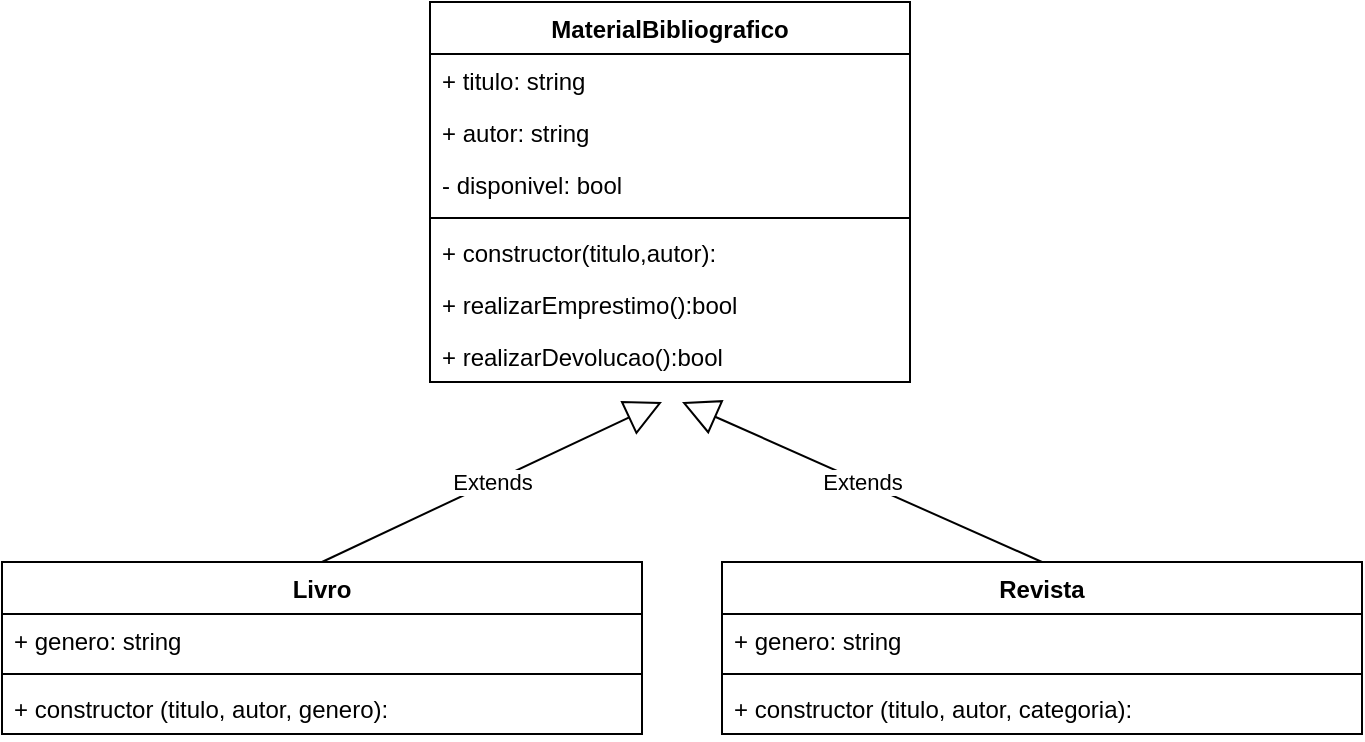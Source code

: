 <mxfile version="23.0.0" type="device">
  <diagram id="C5RBs43oDa-KdzZeNtuy" name="Page-1">
    <mxGraphModel dx="1434" dy="780" grid="1" gridSize="10" guides="1" tooltips="1" connect="1" arrows="1" fold="1" page="1" pageScale="1" pageWidth="827" pageHeight="1169" math="0" shadow="0">
      <root>
        <mxCell id="WIyWlLk6GJQsqaUBKTNV-0" />
        <mxCell id="WIyWlLk6GJQsqaUBKTNV-1" parent="WIyWlLk6GJQsqaUBKTNV-0" />
        <mxCell id="rMK-zZD4hH-cg0iojOT8-0" value="MaterialBibliografico" style="swimlane;fontStyle=1;align=center;verticalAlign=top;childLayout=stackLayout;horizontal=1;startSize=26;horizontalStack=0;resizeParent=1;resizeParentMax=0;resizeLast=0;collapsible=1;marginBottom=0;whiteSpace=wrap;html=1;" vertex="1" parent="WIyWlLk6GJQsqaUBKTNV-1">
          <mxGeometry x="294" y="40" width="240" height="190" as="geometry" />
        </mxCell>
        <mxCell id="rMK-zZD4hH-cg0iojOT8-1" value="+ titulo: string" style="text;strokeColor=none;fillColor=none;align=left;verticalAlign=top;spacingLeft=4;spacingRight=4;overflow=hidden;rotatable=0;points=[[0,0.5],[1,0.5]];portConstraint=eastwest;whiteSpace=wrap;html=1;" vertex="1" parent="rMK-zZD4hH-cg0iojOT8-0">
          <mxGeometry y="26" width="240" height="26" as="geometry" />
        </mxCell>
        <mxCell id="rMK-zZD4hH-cg0iojOT8-6" value="+ autor: string" style="text;strokeColor=none;fillColor=none;align=left;verticalAlign=top;spacingLeft=4;spacingRight=4;overflow=hidden;rotatable=0;points=[[0,0.5],[1,0.5]];portConstraint=eastwest;whiteSpace=wrap;html=1;" vertex="1" parent="rMK-zZD4hH-cg0iojOT8-0">
          <mxGeometry y="52" width="240" height="26" as="geometry" />
        </mxCell>
        <mxCell id="rMK-zZD4hH-cg0iojOT8-7" value="- disponivel: bool" style="text;strokeColor=none;fillColor=none;align=left;verticalAlign=top;spacingLeft=4;spacingRight=4;overflow=hidden;rotatable=0;points=[[0,0.5],[1,0.5]];portConstraint=eastwest;whiteSpace=wrap;html=1;" vertex="1" parent="rMK-zZD4hH-cg0iojOT8-0">
          <mxGeometry y="78" width="240" height="26" as="geometry" />
        </mxCell>
        <mxCell id="rMK-zZD4hH-cg0iojOT8-2" value="" style="line;strokeWidth=1;fillColor=none;align=left;verticalAlign=middle;spacingTop=-1;spacingLeft=3;spacingRight=3;rotatable=0;labelPosition=right;points=[];portConstraint=eastwest;strokeColor=inherit;" vertex="1" parent="rMK-zZD4hH-cg0iojOT8-0">
          <mxGeometry y="104" width="240" height="8" as="geometry" />
        </mxCell>
        <mxCell id="rMK-zZD4hH-cg0iojOT8-3" value="+ constructor(titulo,autor):&amp;nbsp;" style="text;strokeColor=none;fillColor=none;align=left;verticalAlign=top;spacingLeft=4;spacingRight=4;overflow=hidden;rotatable=0;points=[[0,0.5],[1,0.5]];portConstraint=eastwest;whiteSpace=wrap;html=1;" vertex="1" parent="rMK-zZD4hH-cg0iojOT8-0">
          <mxGeometry y="112" width="240" height="26" as="geometry" />
        </mxCell>
        <mxCell id="rMK-zZD4hH-cg0iojOT8-8" value="+ realizarEmprestimo():bool&amp;nbsp;" style="text;strokeColor=none;fillColor=none;align=left;verticalAlign=top;spacingLeft=4;spacingRight=4;overflow=hidden;rotatable=0;points=[[0,0.5],[1,0.5]];portConstraint=eastwest;whiteSpace=wrap;html=1;" vertex="1" parent="rMK-zZD4hH-cg0iojOT8-0">
          <mxGeometry y="138" width="240" height="26" as="geometry" />
        </mxCell>
        <mxCell id="rMK-zZD4hH-cg0iojOT8-9" value="+ realizarDevolucao():bool&amp;nbsp;" style="text;strokeColor=none;fillColor=none;align=left;verticalAlign=top;spacingLeft=4;spacingRight=4;overflow=hidden;rotatable=0;points=[[0,0.5],[1,0.5]];portConstraint=eastwest;whiteSpace=wrap;html=1;" vertex="1" parent="rMK-zZD4hH-cg0iojOT8-0">
          <mxGeometry y="164" width="240" height="26" as="geometry" />
        </mxCell>
        <mxCell id="rMK-zZD4hH-cg0iojOT8-10" value="Livro" style="swimlane;fontStyle=1;align=center;verticalAlign=top;childLayout=stackLayout;horizontal=1;startSize=26;horizontalStack=0;resizeParent=1;resizeParentMax=0;resizeLast=0;collapsible=1;marginBottom=0;whiteSpace=wrap;html=1;" vertex="1" parent="WIyWlLk6GJQsqaUBKTNV-1">
          <mxGeometry x="80" y="320" width="320" height="86" as="geometry" />
        </mxCell>
        <mxCell id="rMK-zZD4hH-cg0iojOT8-11" value="+ genero: string" style="text;strokeColor=none;fillColor=none;align=left;verticalAlign=top;spacingLeft=4;spacingRight=4;overflow=hidden;rotatable=0;points=[[0,0.5],[1,0.5]];portConstraint=eastwest;whiteSpace=wrap;html=1;" vertex="1" parent="rMK-zZD4hH-cg0iojOT8-10">
          <mxGeometry y="26" width="320" height="26" as="geometry" />
        </mxCell>
        <mxCell id="rMK-zZD4hH-cg0iojOT8-12" value="" style="line;strokeWidth=1;fillColor=none;align=left;verticalAlign=middle;spacingTop=-1;spacingLeft=3;spacingRight=3;rotatable=0;labelPosition=right;points=[];portConstraint=eastwest;strokeColor=inherit;" vertex="1" parent="rMK-zZD4hH-cg0iojOT8-10">
          <mxGeometry y="52" width="320" height="8" as="geometry" />
        </mxCell>
        <mxCell id="rMK-zZD4hH-cg0iojOT8-13" value="+ constructor (titulo, autor, genero):" style="text;strokeColor=none;fillColor=none;align=left;verticalAlign=top;spacingLeft=4;spacingRight=4;overflow=hidden;rotatable=0;points=[[0,0.5],[1,0.5]];portConstraint=eastwest;whiteSpace=wrap;html=1;" vertex="1" parent="rMK-zZD4hH-cg0iojOT8-10">
          <mxGeometry y="60" width="320" height="26" as="geometry" />
        </mxCell>
        <mxCell id="rMK-zZD4hH-cg0iojOT8-14" value="Extends" style="endArrow=block;endSize=16;endFill=0;html=1;rounded=0;exitX=0.5;exitY=0;exitDx=0;exitDy=0;exitPerimeter=0;" edge="1" parent="WIyWlLk6GJQsqaUBKTNV-1" source="rMK-zZD4hH-cg0iojOT8-10">
          <mxGeometry width="160" relative="1" as="geometry">
            <mxPoint x="440" y="310" as="sourcePoint" />
            <mxPoint x="410" y="240" as="targetPoint" />
          </mxGeometry>
        </mxCell>
        <mxCell id="rMK-zZD4hH-cg0iojOT8-15" value="Revista" style="swimlane;fontStyle=1;align=center;verticalAlign=top;childLayout=stackLayout;horizontal=1;startSize=26;horizontalStack=0;resizeParent=1;resizeParentMax=0;resizeLast=0;collapsible=1;marginBottom=0;whiteSpace=wrap;html=1;" vertex="1" parent="WIyWlLk6GJQsqaUBKTNV-1">
          <mxGeometry x="440" y="320" width="320" height="86" as="geometry" />
        </mxCell>
        <mxCell id="rMK-zZD4hH-cg0iojOT8-16" value="+ genero: string" style="text;strokeColor=none;fillColor=none;align=left;verticalAlign=top;spacingLeft=4;spacingRight=4;overflow=hidden;rotatable=0;points=[[0,0.5],[1,0.5]];portConstraint=eastwest;whiteSpace=wrap;html=1;" vertex="1" parent="rMK-zZD4hH-cg0iojOT8-15">
          <mxGeometry y="26" width="320" height="26" as="geometry" />
        </mxCell>
        <mxCell id="rMK-zZD4hH-cg0iojOT8-17" value="" style="line;strokeWidth=1;fillColor=none;align=left;verticalAlign=middle;spacingTop=-1;spacingLeft=3;spacingRight=3;rotatable=0;labelPosition=right;points=[];portConstraint=eastwest;strokeColor=inherit;" vertex="1" parent="rMK-zZD4hH-cg0iojOT8-15">
          <mxGeometry y="52" width="320" height="8" as="geometry" />
        </mxCell>
        <mxCell id="rMK-zZD4hH-cg0iojOT8-18" value="+ constructor (titulo, autor, categoria):" style="text;strokeColor=none;fillColor=none;align=left;verticalAlign=top;spacingLeft=4;spacingRight=4;overflow=hidden;rotatable=0;points=[[0,0.5],[1,0.5]];portConstraint=eastwest;whiteSpace=wrap;html=1;" vertex="1" parent="rMK-zZD4hH-cg0iojOT8-15">
          <mxGeometry y="60" width="320" height="26" as="geometry" />
        </mxCell>
        <mxCell id="rMK-zZD4hH-cg0iojOT8-19" value="Extends" style="endArrow=block;endSize=16;endFill=0;html=1;rounded=0;exitX=0.5;exitY=0;exitDx=0;exitDy=0;" edge="1" parent="WIyWlLk6GJQsqaUBKTNV-1" source="rMK-zZD4hH-cg0iojOT8-15">
          <mxGeometry width="160" relative="1" as="geometry">
            <mxPoint x="710" y="280" as="sourcePoint" />
            <mxPoint x="420" y="240" as="targetPoint" />
          </mxGeometry>
        </mxCell>
      </root>
    </mxGraphModel>
  </diagram>
</mxfile>
